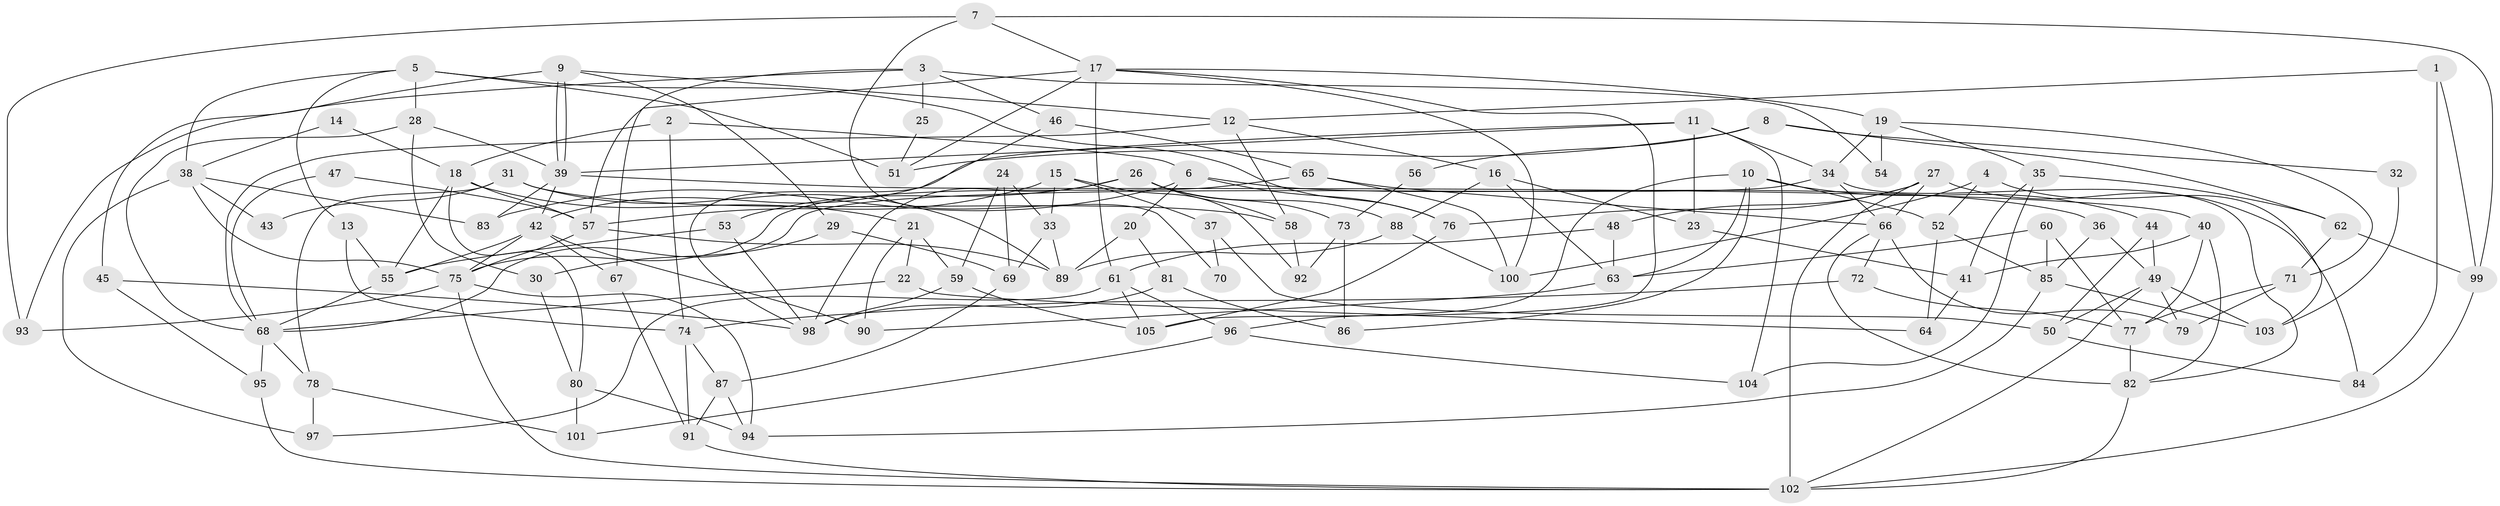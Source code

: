 // Generated by graph-tools (version 1.1) at 2025/11/02/27/25 16:11:20]
// undirected, 105 vertices, 210 edges
graph export_dot {
graph [start="1"]
  node [color=gray90,style=filled];
  1;
  2;
  3;
  4;
  5;
  6;
  7;
  8;
  9;
  10;
  11;
  12;
  13;
  14;
  15;
  16;
  17;
  18;
  19;
  20;
  21;
  22;
  23;
  24;
  25;
  26;
  27;
  28;
  29;
  30;
  31;
  32;
  33;
  34;
  35;
  36;
  37;
  38;
  39;
  40;
  41;
  42;
  43;
  44;
  45;
  46;
  47;
  48;
  49;
  50;
  51;
  52;
  53;
  54;
  55;
  56;
  57;
  58;
  59;
  60;
  61;
  62;
  63;
  64;
  65;
  66;
  67;
  68;
  69;
  70;
  71;
  72;
  73;
  74;
  75;
  76;
  77;
  78;
  79;
  80;
  81;
  82;
  83;
  84;
  85;
  86;
  87;
  88;
  89;
  90;
  91;
  92;
  93;
  94;
  95;
  96;
  97;
  98;
  99;
  100;
  101;
  102;
  103;
  104;
  105;
  1 -- 84;
  1 -- 99;
  1 -- 12;
  2 -- 74;
  2 -- 18;
  2 -- 6;
  3 -- 93;
  3 -- 46;
  3 -- 25;
  3 -- 54;
  3 -- 67;
  4 -- 52;
  4 -- 100;
  4 -- 103;
  5 -- 76;
  5 -- 28;
  5 -- 13;
  5 -- 38;
  5 -- 51;
  6 -- 36;
  6 -- 20;
  6 -- 76;
  6 -- 83;
  7 -- 17;
  7 -- 99;
  7 -- 70;
  7 -- 93;
  8 -- 51;
  8 -- 62;
  8 -- 32;
  8 -- 56;
  9 -- 12;
  9 -- 39;
  9 -- 39;
  9 -- 29;
  9 -- 45;
  10 -- 86;
  10 -- 63;
  10 -- 44;
  10 -- 52;
  10 -- 96;
  11 -- 39;
  11 -- 42;
  11 -- 23;
  11 -- 34;
  11 -- 104;
  12 -- 16;
  12 -- 58;
  12 -- 68;
  13 -- 74;
  13 -- 55;
  14 -- 18;
  14 -- 38;
  15 -- 57;
  15 -- 33;
  15 -- 37;
  15 -- 92;
  16 -- 63;
  16 -- 88;
  16 -- 23;
  17 -- 61;
  17 -- 100;
  17 -- 19;
  17 -- 51;
  17 -- 57;
  17 -- 105;
  18 -- 55;
  18 -- 57;
  18 -- 21;
  18 -- 80;
  19 -- 35;
  19 -- 34;
  19 -- 54;
  19 -- 71;
  20 -- 89;
  20 -- 81;
  21 -- 90;
  21 -- 22;
  21 -- 59;
  22 -- 68;
  22 -- 64;
  23 -- 41;
  24 -- 33;
  24 -- 59;
  24 -- 69;
  25 -- 51;
  26 -- 53;
  26 -- 98;
  26 -- 58;
  26 -- 73;
  26 -- 88;
  27 -- 66;
  27 -- 102;
  27 -- 48;
  27 -- 76;
  27 -- 84;
  28 -- 68;
  28 -- 39;
  28 -- 30;
  29 -- 30;
  29 -- 69;
  30 -- 80;
  31 -- 58;
  31 -- 78;
  31 -- 43;
  31 -- 89;
  32 -- 103;
  33 -- 89;
  33 -- 69;
  34 -- 66;
  34 -- 68;
  34 -- 82;
  35 -- 104;
  35 -- 41;
  35 -- 62;
  36 -- 85;
  36 -- 49;
  37 -- 50;
  37 -- 70;
  38 -- 83;
  38 -- 43;
  38 -- 75;
  38 -- 97;
  39 -- 42;
  39 -- 40;
  39 -- 83;
  40 -- 82;
  40 -- 41;
  40 -- 77;
  41 -- 64;
  42 -- 55;
  42 -- 75;
  42 -- 67;
  42 -- 90;
  44 -- 49;
  44 -- 50;
  45 -- 95;
  45 -- 98;
  46 -- 98;
  46 -- 65;
  47 -- 68;
  47 -- 57;
  48 -- 61;
  48 -- 63;
  49 -- 103;
  49 -- 102;
  49 -- 50;
  49 -- 79;
  50 -- 84;
  52 -- 64;
  52 -- 85;
  53 -- 98;
  53 -- 55;
  55 -- 68;
  56 -- 73;
  57 -- 75;
  57 -- 89;
  58 -- 92;
  59 -- 105;
  59 -- 98;
  60 -- 77;
  60 -- 85;
  60 -- 63;
  61 -- 105;
  61 -- 97;
  61 -- 96;
  62 -- 71;
  62 -- 99;
  63 -- 90;
  65 -- 75;
  65 -- 66;
  65 -- 100;
  66 -- 79;
  66 -- 72;
  66 -- 82;
  67 -- 91;
  68 -- 78;
  68 -- 95;
  69 -- 87;
  71 -- 77;
  71 -- 79;
  72 -- 77;
  72 -- 74;
  73 -- 92;
  73 -- 86;
  74 -- 91;
  74 -- 87;
  75 -- 102;
  75 -- 93;
  75 -- 94;
  76 -- 105;
  77 -- 82;
  78 -- 101;
  78 -- 97;
  80 -- 94;
  80 -- 101;
  81 -- 98;
  81 -- 86;
  82 -- 102;
  85 -- 94;
  85 -- 103;
  87 -- 91;
  87 -- 94;
  88 -- 89;
  88 -- 100;
  91 -- 102;
  95 -- 102;
  96 -- 101;
  96 -- 104;
  99 -- 102;
}
